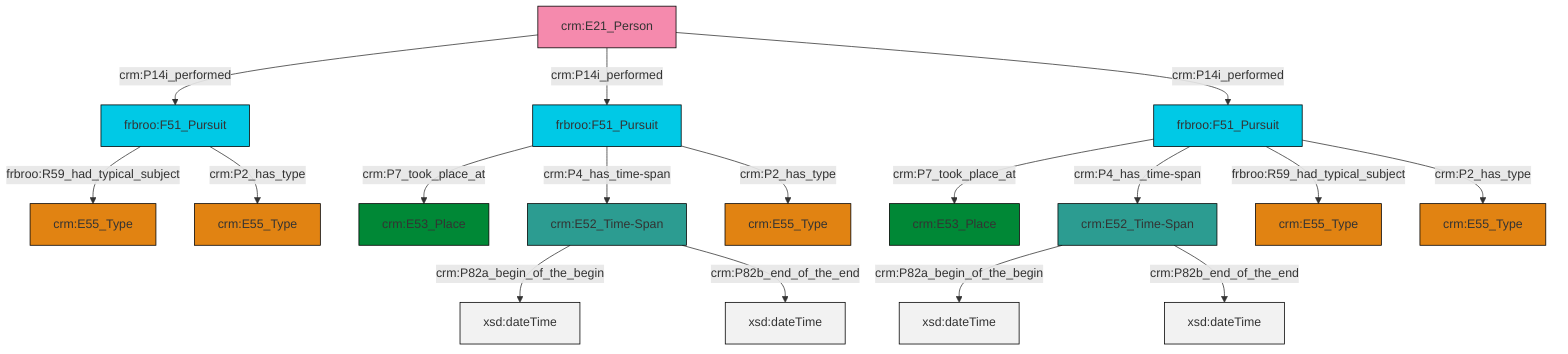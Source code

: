 graph TD
classDef Literal fill:#f2f2f2,stroke:#000000;
classDef CRM_Entity fill:#FFFFFF,stroke:#000000;
classDef Temporal_Entity fill:#00C9E6, stroke:#000000;
classDef Type fill:#E18312, stroke:#000000;
classDef Time-Span fill:#2C9C91, stroke:#000000;
classDef Appellation fill:#FFEB7F, stroke:#000000;
classDef Place fill:#008836, stroke:#000000;
classDef Persistent_Item fill:#B266B2, stroke:#000000;
classDef Conceptual_Object fill:#FFD700, stroke:#000000;
classDef Physical_Thing fill:#D2B48C, stroke:#000000;
classDef Actor fill:#f58aad, stroke:#000000;
classDef PC_Classes fill:#4ce600, stroke:#000000;
classDef Multi fill:#cccccc,stroke:#000000;

0["crm:E52_Time-Span"]:::Time-Span -->|crm:P82a_begin_of_the_begin| 1[xsd:dateTime]:::Literal
2["frbroo:F51_Pursuit"]:::Temporal_Entity -->|crm:P7_took_place_at| 3["crm:E53_Place"]:::Place
2["frbroo:F51_Pursuit"]:::Temporal_Entity -->|crm:P4_has_time-span| 4["crm:E52_Time-Span"]:::Time-Span
4["crm:E52_Time-Span"]:::Time-Span -->|crm:P82a_begin_of_the_begin| 12[xsd:dateTime]:::Literal
13["crm:E21_Person"]:::Actor -->|crm:P14i_performed| 14["frbroo:F51_Pursuit"]:::Temporal_Entity
14["frbroo:F51_Pursuit"]:::Temporal_Entity -->|frbroo:R59_had_typical_subject| 19["crm:E55_Type"]:::Type
8["frbroo:F51_Pursuit"]:::Temporal_Entity -->|crm:P7_took_place_at| 16["crm:E53_Place"]:::Place
0["crm:E52_Time-Span"]:::Time-Span -->|crm:P82b_end_of_the_end| 20[xsd:dateTime]:::Literal
13["crm:E21_Person"]:::Actor -->|crm:P14i_performed| 8["frbroo:F51_Pursuit"]:::Temporal_Entity
14["frbroo:F51_Pursuit"]:::Temporal_Entity -->|crm:P2_has_type| 22["crm:E55_Type"]:::Type
4["crm:E52_Time-Span"]:::Time-Span -->|crm:P82b_end_of_the_end| 31[xsd:dateTime]:::Literal
8["frbroo:F51_Pursuit"]:::Temporal_Entity -->|crm:P4_has_time-span| 0["crm:E52_Time-Span"]:::Time-Span
8["frbroo:F51_Pursuit"]:::Temporal_Entity -->|crm:P2_has_type| 10["crm:E55_Type"]:::Type
2["frbroo:F51_Pursuit"]:::Temporal_Entity -->|frbroo:R59_had_typical_subject| 6["crm:E55_Type"]:::Type
13["crm:E21_Person"]:::Actor -->|crm:P14i_performed| 2["frbroo:F51_Pursuit"]:::Temporal_Entity
2["frbroo:F51_Pursuit"]:::Temporal_Entity -->|crm:P2_has_type| 29["crm:E55_Type"]:::Type